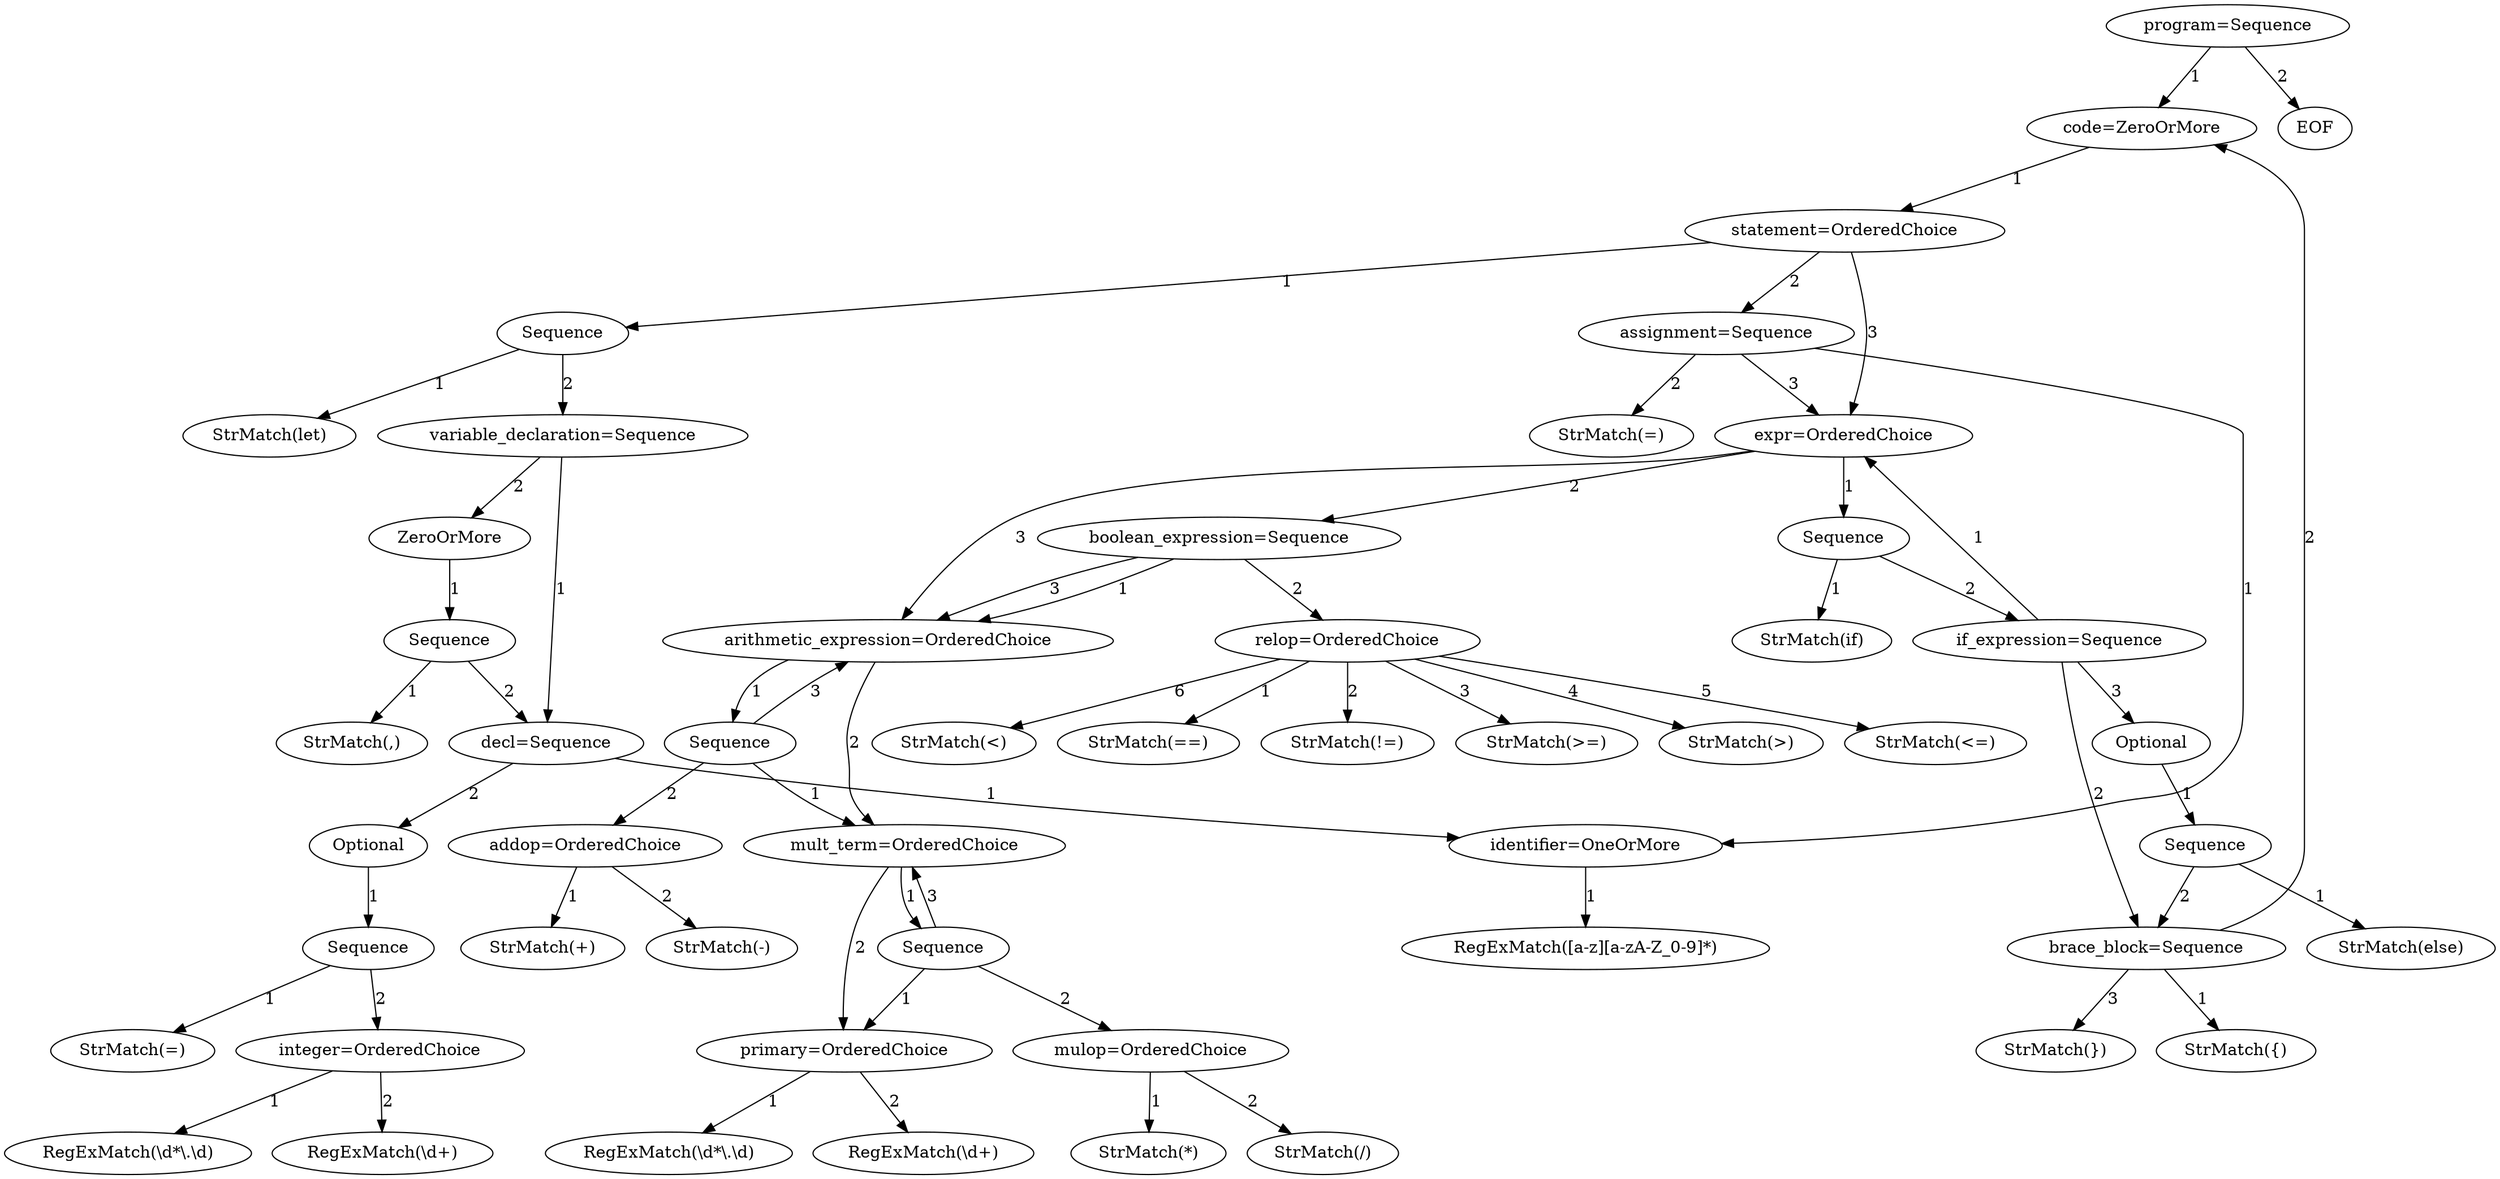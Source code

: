 digraph arpeggio_graph {
4710802832 [label="program=Sequence"];
4710802832->4710841680 [label="1"]

4710841680 [label="code=ZeroOrMore"];
4710841680->4710754256 [label="1"]

4710754256 [label="statement=OrderedChoice"];
4710754256->4710754960 [label="1"]

4710754960 [label="Sequence"];
4710754960->4710755216 [label="1"]

4710755216 [label="StrMatch(let)"];
4710754960->4710754448 [label="2"]

4710754448 [label="variable_declaration=Sequence"];
4710754448->4710645712 [label="1"]

4710645712 [label="decl=Sequence"];
4710645712->4710642320 [label="1"]

4710642320 [label="identifier=OneOrMore"];
4710642320->4710642704 [label="1"]

4710642704 [label="RegExMatch([a-z][a-zA-Z_0-9]*)"];
4710645712->4710643664 [label="2"]

4710643664 [label="Optional"];
4710643664->4710823312 [label="1"]

4710823312 [label="Sequence"];
4710823312->4710825488 [label="1"]

4710825488 [label="StrMatch(=)"];
4710823312->4710824976 [label="2"]

4710824976 [label="integer=OrderedChoice"];
4710824976->4710823760 [label="1"]

4710823760 [label="RegExMatch(\\d*\\.\\d)"];
4710824976->4710824784 [label="2"]

4710824784 [label="RegExMatch(\\d+)"];
4710754448->4710754000 [label="2"]

4710754000 [label="ZeroOrMore"];
4710754000->4710822480 [label="1"]

4710822480 [label="Sequence"];
4710822480->4710822672 [label="1"]

4710822672 [label="StrMatch(,)"];
4710822480->4710645712 [label="2"]

4710754256->4710822032 [label="2"]

4710822032 [label="assignment=Sequence"];
4710822032->4710642320 [label="1"]

4710822032->4710825168 [label="2"]

4710825168 [label="StrMatch(=)"];
4710822032->4710824144 [label="3"]

4710824144 [label="expr=OrderedChoice"];
4710824144->4710822992 [label="1"]

4710822992 [label="Sequence"];
4710822992->4710825808 [label="1"]

4710825808 [label="StrMatch(if)"];
4710822992->4710825552 [label="2"]

4710825552 [label="if_expression=Sequence"];
4710825552->4710824144 [label="1"]

4710825552->4710809936 [label="2"]

4710809936 [label="brace_block=Sequence"];
4710809936->4710810064 [label="1"]

4710810064 [label="StrMatch({)"];
4710809936->4710841680 [label="2"]

4710809936->4710810640 [label="3"]

4710810640 [label="StrMatch(})"];
4710825552->4710825680 [label="3"]

4710825680 [label="Optional"];
4710825680->4710810832 [label="1"]

4710810832 [label="Sequence"];
4710810832->4710810960 [label="1"]

4710810960 [label="StrMatch(else)"];
4710810832->4710809936 [label="2"]

4710824144->4710811344 [label="2"]

4710811344 [label="boolean_expression=Sequence"];
4710811344->4710811536 [label="1"]

4710811536 [label="arithmetic_expression=OrderedChoice"];
4710811536->4710811664 [label="1"]

4710811664 [label="Sequence"];
4710811664->4710811856 [label="1"]

4710811856 [label="mult_term=OrderedChoice"];
4710811856->4710811984 [label="1"]

4710811984 [label="Sequence"];
4710811984->4710812304 [label="1"]

4710812304 [label="primary=OrderedChoice"];
4710812304->4710812176 [label="1"]

4710812176 [label="RegExMatch(\\d*\\.\\d)"];
4710812304->4710812240 [label="2"]

4710812240 [label="RegExMatch(\\d+)"];
4710811984->4710756304 [label="2"]

4710756304 [label="mulop=OrderedChoice"];
4710756304->4710824912 [label="1"]

4710824912 [label="StrMatch(*)"];
4710756304->4710822800 [label="2"]

4710822800 [label="StrMatch(/)"];
4710811984->4710811856 [label="3"]

4710811856->4710812304 [label="2"]

4710811664->4710825296 [label="2"]

4710825296 [label="addop=OrderedChoice"];
4710825296->4710804688 [label="1"]

4710804688 [label="StrMatch(+)"];
4710825296->4710645328 [label="2"]

4710645328 [label="StrMatch(-)"];
4710811664->4710811536 [label="3"]

4710811536->4710811856 [label="2"]

4710811344->4710029840 [label="2"]

4710029840 [label="relop=OrderedChoice"];
4710029840->4710029776 [label="1"]

4710029776 [label="StrMatch(==)"];
4710029840->4710027856 [label="2"]

4710027856 [label="StrMatch(!=)"];
4710029840->4710028560 [label="3"]

4710028560 [label="StrMatch(>=)"];
4710029840->4710027664 [label="4"]

4710027664 [label="StrMatch(>)"];
4710029840->4710029392 [label="5"]

4710029392 [label="StrMatch(<=)"];
4710029840->4710029904 [label="6"]

4710029904 [label="StrMatch(<)"];
4710811344->4710811536 [label="3"]

4710824144->4710811536 [label="3"]

4710754256->4710824144 [label="3"]

4710802832->4710029136 [label="2"]

4710029136 [label="EOF"];
}